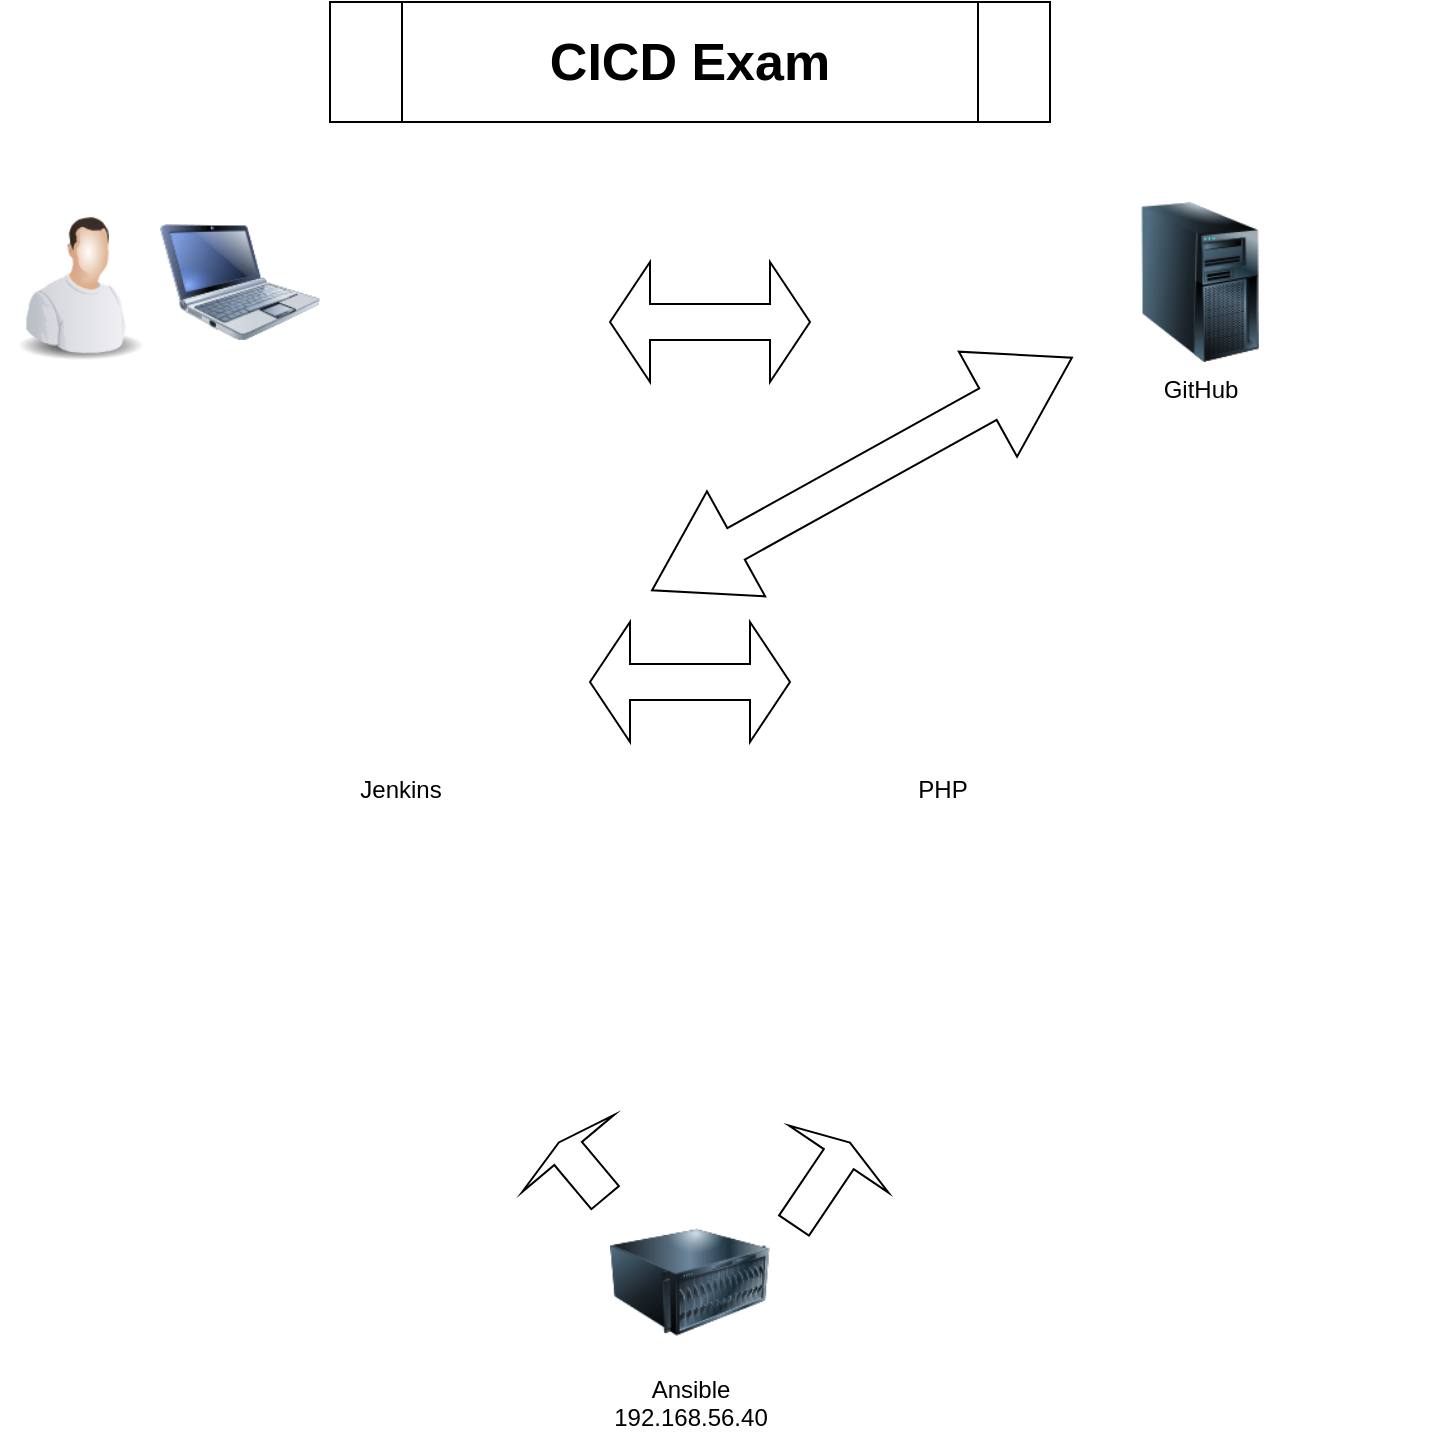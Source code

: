 <mxfile version="12.3.3" type="github" pages="1">
  <diagram id="KN2XUhoYWy7jpF0GCZ8w" name="Page-1">
    <mxGraphModel dx="1182" dy="761" grid="1" gridSize="10" guides="1" tooltips="1" connect="1" arrows="1" fold="1" page="1" pageScale="1" pageWidth="850" pageHeight="1100" math="0" shadow="0">
      <root>
        <mxCell id="0"/>
        <mxCell id="1" parent="0"/>
        <mxCell id="bQyamxY2uDURpc13enPq-7" value="GitHub" style="image;html=1;labelBackgroundColor=#ffffff;image=img/lib/clip_art/computers/Server_Tower_128x128.png" parent="1" vertex="1">
          <mxGeometry x="640" y="120" width="80" height="80" as="geometry"/>
        </mxCell>
        <mxCell id="U8NSz-zDmw5IFP10hMDk-1" value="&lt;div&gt;Ansible&lt;/div&gt;&lt;div&gt;192.168.56.40&lt;br&gt;&lt;/div&gt;" style="image;html=1;labelBackgroundColor=#ffffff;image=img/lib/clip_art/computers/Server_128x128.png" parent="1" vertex="1">
          <mxGeometry x="385" y="620" width="80" height="80" as="geometry"/>
        </mxCell>
        <mxCell id="U8NSz-zDmw5IFP10hMDk-4" value="" style="shape=image;html=1;verticalAlign=top;verticalLabelPosition=bottom;labelBackgroundColor=#ffffff;imageAspect=0;aspect=fixed;image=https://cdn0.iconfinder.com/data/icons/social-glyph/30/github-120.png" parent="1" vertex="1">
          <mxGeometry x="720" y="120" width="80" height="80" as="geometry"/>
        </mxCell>
        <mxCell id="U8NSz-zDmw5IFP10hMDk-5" value="PHP" style="shape=image;html=1;verticalAlign=top;verticalLabelPosition=bottom;labelBackgroundColor=#ffffff;imageAspect=0;aspect=fixed;image=https://cdn4.iconfinder.com/data/icons/vector-brand-logos/40/Docker-128.png" parent="1" vertex="1">
          <mxGeometry x="511" y="320" width="80" height="80" as="geometry"/>
        </mxCell>
        <mxCell id="U8NSz-zDmw5IFP10hMDk-6" value="Jenkins" style="shape=image;html=1;verticalAlign=top;verticalLabelPosition=bottom;labelBackgroundColor=#ffffff;imageAspect=0;aspect=fixed;image=https://cdn4.iconfinder.com/data/icons/vector-brand-logos/40/Docker-128.png" parent="1" vertex="1">
          <mxGeometry x="240" y="320" width="80" height="80" as="geometry"/>
        </mxCell>
        <mxCell id="U8NSz-zDmw5IFP10hMDk-8" value="CICD Exam" style="shape=process;whiteSpace=wrap;html=1;backgroundOutline=1;fontSize=26;fontStyle=1;labelBackgroundColor=#ffffff;" parent="1" vertex="1">
          <mxGeometry x="245" y="20" width="360" height="60" as="geometry"/>
        </mxCell>
        <mxCell id="U8NSz-zDmw5IFP10hMDk-9" value="" style="image;html=1;labelBackgroundColor=#ffffff;image=img/lib/clip_art/computers/Netbook_128x128.png;fontSize=26;" parent="1" vertex="1">
          <mxGeometry x="160" y="120" width="80" height="80" as="geometry"/>
        </mxCell>
        <mxCell id="U8NSz-zDmw5IFP10hMDk-10" value="" style="image;html=1;labelBackgroundColor=#ffffff;image=img/lib/clip_art/people/Worker_Man_128x128.png;fontSize=26;" parent="1" vertex="1">
          <mxGeometry x="80" y="120" width="80" height="80" as="geometry"/>
        </mxCell>
        <mxCell id="U8NSz-zDmw5IFP10hMDk-11" value="" style="shape=doubleArrow;whiteSpace=wrap;html=1;fontSize=26;rotation=-29;" parent="1" vertex="1">
          <mxGeometry x="391" y="226" width="240" height="60" as="geometry"/>
        </mxCell>
        <mxCell id="U8NSz-zDmw5IFP10hMDk-13" value="" style="shape=doubleArrow;whiteSpace=wrap;html=1;fontSize=26;" parent="1" vertex="1">
          <mxGeometry x="375" y="330" width="100" height="60" as="geometry"/>
        </mxCell>
        <mxCell id="U8NSz-zDmw5IFP10hMDk-14" value="" style="shape=doubleArrow;whiteSpace=wrap;html=1;fontSize=26;" parent="1" vertex="1">
          <mxGeometry x="385" y="150" width="100" height="60" as="geometry"/>
        </mxCell>
        <mxCell id="U8NSz-zDmw5IFP10hMDk-17" value="" style="shape=singleArrow;direction=north;whiteSpace=wrap;html=1;labelBackgroundColor=#4D9900;fillColor=none;fontSize=26;rotation=-40;" parent="1" vertex="1">
          <mxGeometry x="341" y="586" width="60" height="36" as="geometry"/>
        </mxCell>
        <mxCell id="U8NSz-zDmw5IFP10hMDk-18" value="" style="shape=singleArrow;direction=north;whiteSpace=wrap;html=1;labelBackgroundColor=#4D9900;fillColor=none;fontSize=26;rotation=34;" parent="1" vertex="1">
          <mxGeometry x="461" y="586" width="60" height="50" as="geometry"/>
        </mxCell>
      </root>
    </mxGraphModel>
  </diagram>
</mxfile>

